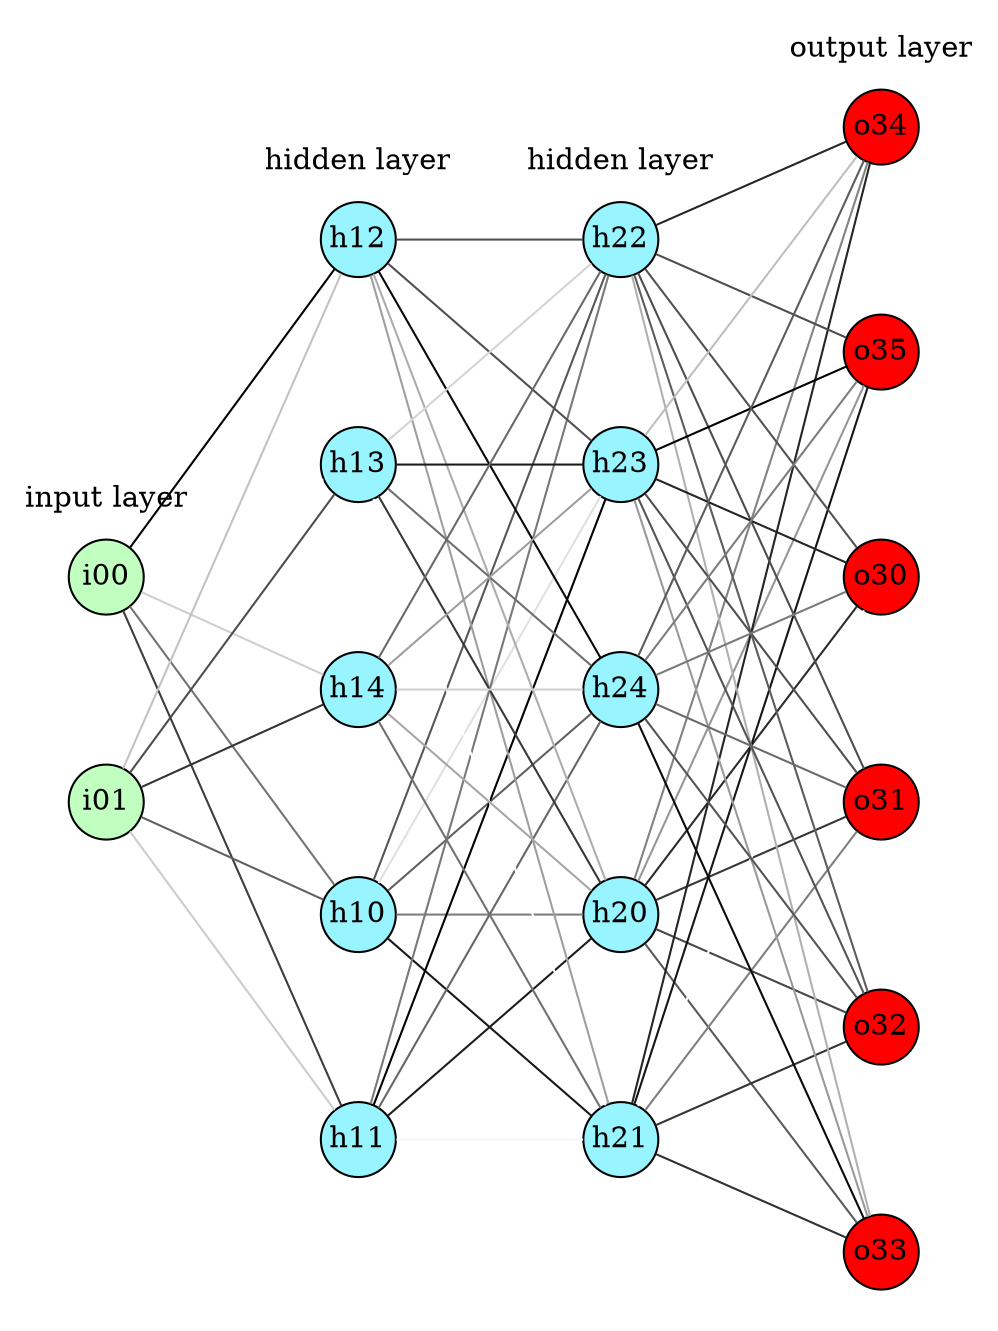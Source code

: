 digraph {
	nodesep=1 penwidth=0 rankdir=LR splines=line
	node [fixedsize=true shape=circle style=filled]
	edge [arrowhead=none]
	subgraph cluster_0 {
		node [fillcolor=darkseagreen1]
		label="input layer" rank=same
		i00
		i01
	}
	subgraph cluster_1 {
		node [fillcolor=cadetblue1]
		label="hidden layer" rank=same
		h10
		h11
		h12
		h13
		h14
	}
	subgraph cluster_2 {
		node [fillcolor=cadetblue1]
		label="hidden layer" rank=same
		h20
		h21
		h22
		h23
		h24
	}
	subgraph cluster_3 {
		node [fillcolor=red1]
		label="output layer" rank=same
		o30
		o31
		o32
		o33
		o34
		o35
	}
	i00 -> h10 [color=gray45 labeldistance=4]
	i00 -> h11 [color=gray24 labeldistance=4]
	i00 -> h12 [color=gray0 labeldistance=4]
	i00 -> h13 [color=gray100 labeldistance=4]
	i00 -> h14 [color=gray81 labeldistance=4]
	i01 -> h10 [color=gray38 labeldistance=4]
	i01 -> h11 [color=gray80 labeldistance=4]
	i01 -> h12 [color=gray76 labeldistance=4]
	i01 -> h13 [color=gray30 labeldistance=4]
	i01 -> h14 [color=gray20 labeldistance=4]
	h10 -> h20 [color=gray49 labeldistance=4]
	h10 -> h21 [color=gray9 labeldistance=4]
	h10 -> h22 [color=gray34 labeldistance=4]
	h10 -> h23 [color=gray88 labeldistance=4]
	h10 -> h24 [color=gray38 labeldistance=4]
	h11 -> h20 [color=gray11 labeldistance=4]
	h11 -> h21 [color=gray97 labeldistance=4]
	h11 -> h22 [color=gray47 labeldistance=4]
	h11 -> h23 [color=gray0 labeldistance=4]
	h11 -> h24 [color=gray40 labeldistance=4]
	h12 -> h20 [color=gray68 labeldistance=4]
	h12 -> h21 [color=gray62 labeldistance=4]
	h12 -> h22 [color=gray31 labeldistance=4]
	h12 -> h23 [color=gray31 labeldistance=4]
	h12 -> h24 [color=gray3 labeldistance=4]
	h13 -> h20 [color=gray22 labeldistance=4]
	h13 -> h21 [color=gray100 labeldistance=4]
	h13 -> h22 [color=gray83 labeldistance=4]
	h13 -> h23 [color=gray10 labeldistance=4]
	h13 -> h24 [color=gray43 labeldistance=4]
	h14 -> h20 [color=gray65 labeldistance=4]
	h14 -> h21 [color=gray44 labeldistance=4]
	h14 -> h22 [color=gray41 labeldistance=4]
	h14 -> h23 [color=gray62 labeldistance=4]
	h14 -> h24 [color=gray81 labeldistance=4]
	h20 -> o30 [color=gray17 labeldistance=4]
	h20 -> o31 [color=gray21 labeldistance=4]
	h20 -> o32 [color=gray28 labeldistance=4]
	h20 -> o33 [color=gray35 labeldistance=4]
	h20 -> o34 [color=gray51 labeldistance=4]
	h20 -> o35 [color=gray59 labeldistance=4]
	h21 -> o30 [color=gray100 labeldistance=4]
	h21 -> o31 [color=gray50 labeldistance=4]
	h21 -> o32 [color=gray20 labeldistance=4]
	h21 -> o33 [color=gray19 labeldistance=4]
	h21 -> o34 [color=gray14 labeldistance=4]
	h21 -> o35 [color=gray8 labeldistance=4]
	h22 -> o30 [color=gray32 labeldistance=4]
	h22 -> o31 [color=gray30 labeldistance=4]
	h22 -> o32 [color=gray36 labeldistance=4]
	h22 -> o33 [color=gray69 labeldistance=4]
	h22 -> o34 [color=gray15 labeldistance=4]
	h22 -> o35 [color=gray30 labeldistance=4]
	h23 -> o30 [color=gray14 labeldistance=4]
	h23 -> o31 [color=gray31 labeldistance=4]
	h23 -> o32 [color=gray33 labeldistance=4]
	h23 -> o33 [color=gray60 labeldistance=4]
	h23 -> o34 [color=gray75 labeldistance=4]
	h23 -> o35 [color=gray0 labeldistance=4]
	h24 -> o30 [color=gray48 labeldistance=4]
	h24 -> o31 [color=gray42 labeldistance=4]
	h24 -> o32 [color=gray33 labeldistance=4]
	h24 -> o33 [color=gray4 labeldistance=4]
	h24 -> o34 [color=gray36 labeldistance=4]
	h24 -> o35 [color=gray49 labeldistance=4]
}
